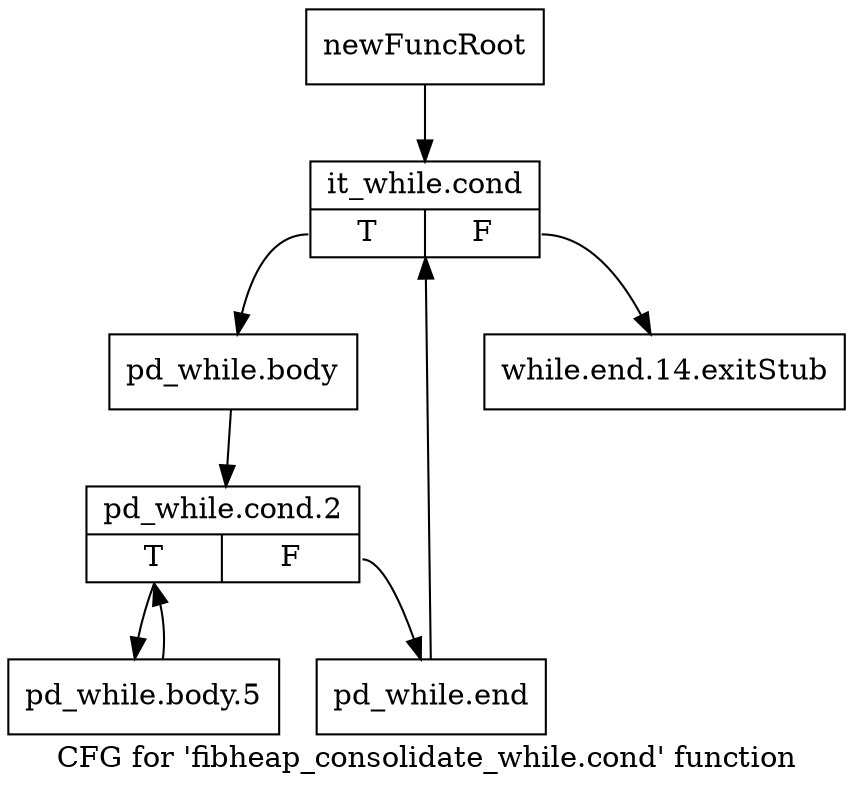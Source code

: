 digraph "CFG for 'fibheap_consolidate_while.cond' function" {
	label="CFG for 'fibheap_consolidate_while.cond' function";

	Node0xc746590 [shape=record,label="{newFuncRoot}"];
	Node0xc746590 -> Node0xc746630;
	Node0xc7465e0 [shape=record,label="{while.end.14.exitStub}"];
	Node0xc746630 [shape=record,label="{it_while.cond|{<s0>T|<s1>F}}"];
	Node0xc746630:s0 -> Node0xc746680;
	Node0xc746630:s1 -> Node0xc7465e0;
	Node0xc746680 [shape=record,label="{pd_while.body}"];
	Node0xc746680 -> Node0xc7466d0;
	Node0xc7466d0 [shape=record,label="{pd_while.cond.2|{<s0>T|<s1>F}}"];
	Node0xc7466d0:s0 -> Node0xc746770;
	Node0xc7466d0:s1 -> Node0xc746720;
	Node0xc746720 [shape=record,label="{pd_while.end}"];
	Node0xc746720 -> Node0xc746630;
	Node0xc746770 [shape=record,label="{pd_while.body.5}"];
	Node0xc746770 -> Node0xc7466d0;
}
